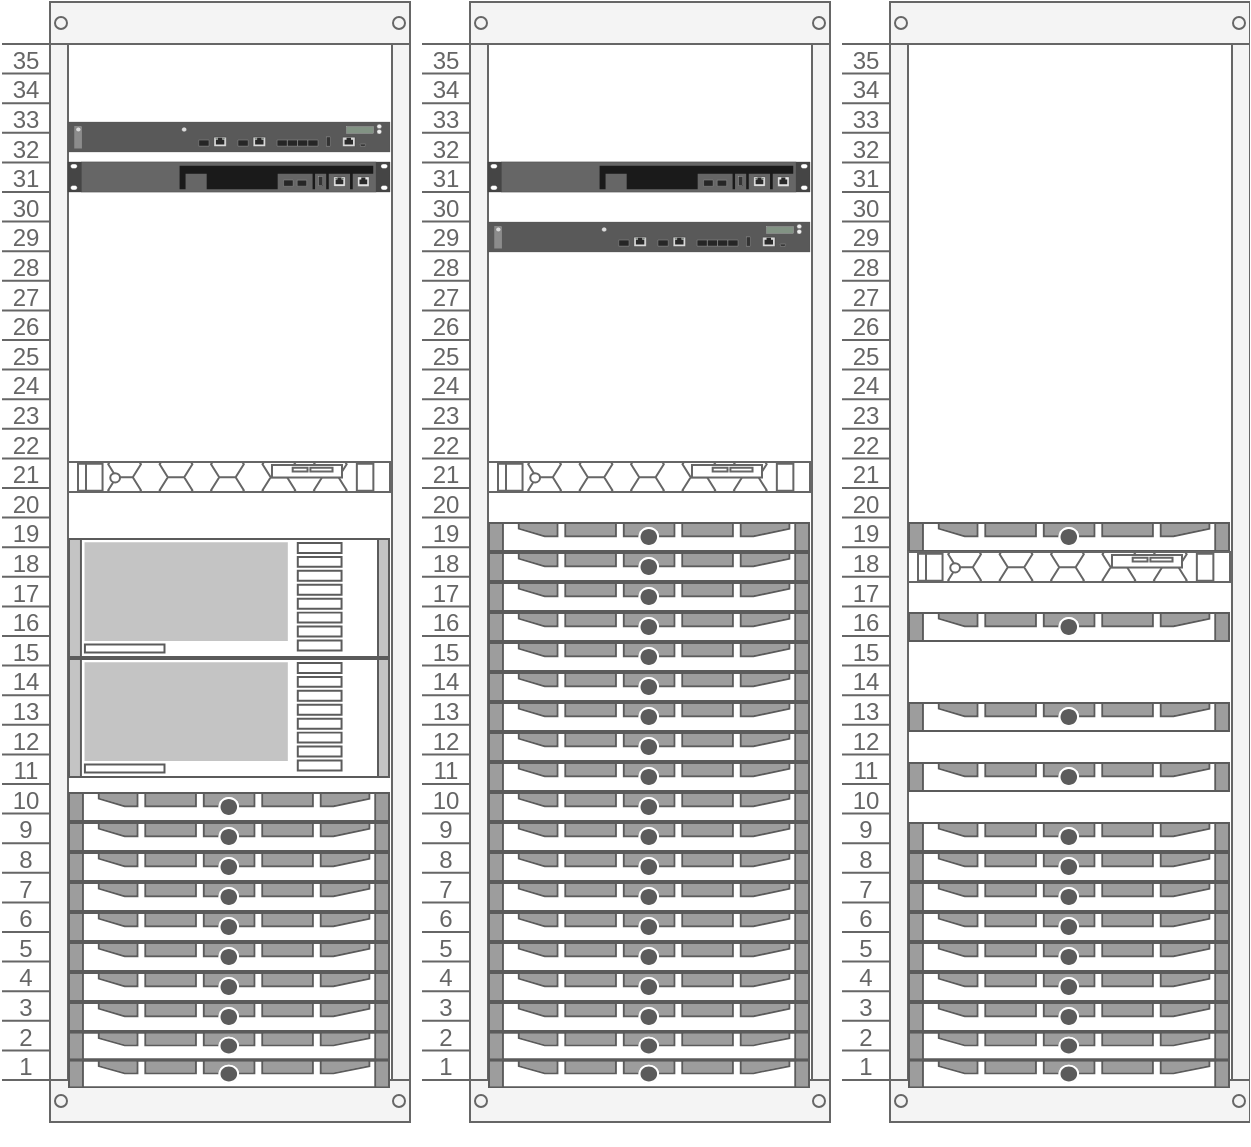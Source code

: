 <mxfile version="20.2.8" type="device"><diagram id="B21st1OlzCJdoa5PMOJx" name="Page-1"><mxGraphModel dx="1570" dy="953" grid="1" gridSize="10" guides="1" tooltips="1" connect="1" arrows="1" fold="1" page="1" pageScale="1" pageWidth="827" pageHeight="1169" math="0" shadow="0"><root><mxCell id="0"/><mxCell id="1" parent="0"/><mxCell id="0qYdTxWqN430-TEzSU1R-1" value="" style="strokeColor=#666666;html=1;verticalLabelPosition=bottom;labelBackgroundColor=#ffffff;verticalAlign=top;outlineConnect=0;shadow=0;dashed=0;shape=mxgraph.rackGeneral.rackCabinet;fillColor2=#f4f4f4;container=1;collapsible=0;childLayout=rack;allowGaps=1;marginLeft=33;marginRight=9;marginTop=21;marginBottom=22;textColor=#666666;numDisp=descend;unitNum=35;autosize=1;metaEdit=0;" parent="1" vertex="1"><mxGeometry x="30" y="150" width="203" height="571" as="geometry"/></mxCell><mxCell id="Z4-qC2GuYI4bvP1Sg_5x-26" value="" style="html=1;verticalLabelPosition=bottom;verticalAlign=top;outlineConnect=0;shadow=0;dashed=0;shape=mxgraph.rack.hpe_aruba.gateways_controllers.aruba_7210_mobility_controller_front;" vertex="1" parent="0qYdTxWqN430-TEzSU1R-1"><mxGeometry x="33" y="60" width="161" height="15" as="geometry"/></mxCell><mxCell id="Z4-qC2GuYI4bvP1Sg_5x-25" value="" style="html=1;verticalLabelPosition=bottom;verticalAlign=top;outlineConnect=0;shadow=0;dashed=0;shape=mxgraph.rack.hpe_aruba.gateways_controllers.aruba_mobility_master_5k_front;" vertex="1" parent="0qYdTxWqN430-TEzSU1R-1"><mxGeometry x="33" y="80" width="161" height="15" as="geometry"/></mxCell><mxCell id="Z4-qC2GuYI4bvP1Sg_5x-21" value="" style="strokeColor=#666666;html=1;labelPosition=right;align=left;spacingLeft=15;shadow=0;dashed=0;outlineConnect=0;shape=mxgraph.rack.dell.poweredge_r6525;" vertex="1" parent="0qYdTxWqN430-TEzSU1R-1"><mxGeometry x="33" y="230" width="161" height="15" as="geometry"/></mxCell><mxCell id="Z4-qC2GuYI4bvP1Sg_5x-74" value="" style="shape=mxgraph.rack.ibm.ibm_x3950_x5;html=1;labelPosition=right;align=left;spacingLeft=15;dashed=0;shadow=0;fillColor=#ffffff;" vertex="1" parent="0qYdTxWqN430-TEzSU1R-1"><mxGeometry x="33" y="268" width="161" height="60" as="geometry"/></mxCell><mxCell id="Z4-qC2GuYI4bvP1Sg_5x-73" value="" style="shape=mxgraph.rack.ibm.ibm_x3950_x5;html=1;labelPosition=right;align=left;spacingLeft=15;dashed=0;shadow=0;fillColor=#ffffff;" vertex="1" parent="0qYdTxWqN430-TEzSU1R-1"><mxGeometry x="33" y="328" width="161" height="60" as="geometry"/></mxCell><mxCell id="Z4-qC2GuYI4bvP1Sg_5x-10" value="" style="strokeColor=#666666;html=1;labelPosition=right;align=left;spacingLeft=15;shadow=0;dashed=0;outlineConnect=0;shape=mxgraph.rack.dell.poweredge_630;" vertex="1" parent="0qYdTxWqN430-TEzSU1R-1"><mxGeometry x="33" y="395" width="161" height="15" as="geometry"/></mxCell><mxCell id="Z4-qC2GuYI4bvP1Sg_5x-11" value="" style="strokeColor=#666666;html=1;labelPosition=right;align=left;spacingLeft=15;shadow=0;dashed=0;outlineConnect=0;shape=mxgraph.rack.dell.poweredge_630;" vertex="1" parent="0qYdTxWqN430-TEzSU1R-1"><mxGeometry x="33" y="410" width="161" height="15" as="geometry"/></mxCell><mxCell id="Z4-qC2GuYI4bvP1Sg_5x-12" value="" style="strokeColor=#666666;html=1;labelPosition=right;align=left;spacingLeft=15;shadow=0;dashed=0;outlineConnect=0;shape=mxgraph.rack.dell.poweredge_630;" vertex="1" parent="0qYdTxWqN430-TEzSU1R-1"><mxGeometry x="33" y="425" width="161" height="15" as="geometry"/></mxCell><mxCell id="Z4-qC2GuYI4bvP1Sg_5x-13" value="" style="strokeColor=#666666;html=1;labelPosition=right;align=left;spacingLeft=15;shadow=0;dashed=0;outlineConnect=0;shape=mxgraph.rack.dell.poweredge_630;" vertex="1" parent="0qYdTxWqN430-TEzSU1R-1"><mxGeometry x="33" y="440" width="161" height="15" as="geometry"/></mxCell><mxCell id="Z4-qC2GuYI4bvP1Sg_5x-14" value="" style="strokeColor=#666666;html=1;labelPosition=right;align=left;spacingLeft=15;shadow=0;dashed=0;outlineConnect=0;shape=mxgraph.rack.dell.poweredge_630;" vertex="1" parent="0qYdTxWqN430-TEzSU1R-1"><mxGeometry x="33" y="455" width="161" height="15" as="geometry"/></mxCell><mxCell id="Z4-qC2GuYI4bvP1Sg_5x-15" value="" style="strokeColor=#666666;html=1;labelPosition=right;align=left;spacingLeft=15;shadow=0;dashed=0;outlineConnect=0;shape=mxgraph.rack.dell.poweredge_630;" vertex="1" parent="0qYdTxWqN430-TEzSU1R-1"><mxGeometry x="33" y="470" width="161" height="15" as="geometry"/></mxCell><mxCell id="Z4-qC2GuYI4bvP1Sg_5x-16" value="" style="strokeColor=#666666;html=1;labelPosition=right;align=left;spacingLeft=15;shadow=0;dashed=0;outlineConnect=0;shape=mxgraph.rack.dell.poweredge_630;" vertex="1" parent="0qYdTxWqN430-TEzSU1R-1"><mxGeometry x="33" y="485" width="161" height="15" as="geometry"/></mxCell><mxCell id="Z4-qC2GuYI4bvP1Sg_5x-17" value="" style="strokeColor=#666666;html=1;labelPosition=right;align=left;spacingLeft=15;shadow=0;dashed=0;outlineConnect=0;shape=mxgraph.rack.dell.poweredge_630;" vertex="1" parent="0qYdTxWqN430-TEzSU1R-1"><mxGeometry x="33" y="500" width="161" height="15" as="geometry"/></mxCell><mxCell id="Z4-qC2GuYI4bvP1Sg_5x-18" value="" style="strokeColor=#666666;html=1;labelPosition=right;align=left;spacingLeft=15;shadow=0;dashed=0;outlineConnect=0;shape=mxgraph.rack.dell.poweredge_630;" vertex="1" parent="0qYdTxWqN430-TEzSU1R-1"><mxGeometry x="33" y="515" width="161" height="14" as="geometry"/></mxCell><mxCell id="Z4-qC2GuYI4bvP1Sg_5x-19" value="" style="strokeColor=#666666;html=1;labelPosition=right;align=left;spacingLeft=15;shadow=0;dashed=0;outlineConnect=0;shape=mxgraph.rack.dell.poweredge_630;" vertex="1" parent="0qYdTxWqN430-TEzSU1R-1"><mxGeometry x="33" y="529" width="161" height="14" as="geometry"/></mxCell><mxCell id="Z4-qC2GuYI4bvP1Sg_5x-27" value="" style="strokeColor=#666666;html=1;verticalLabelPosition=bottom;labelBackgroundColor=#ffffff;verticalAlign=top;outlineConnect=0;shadow=0;dashed=0;shape=mxgraph.rackGeneral.rackCabinet;fillColor2=#f4f4f4;container=1;collapsible=0;childLayout=rack;allowGaps=1;marginLeft=33;marginRight=9;marginTop=21;marginBottom=22;textColor=#666666;numDisp=descend;unitNum=35;autosize=1;metaEdit=0;" vertex="1" parent="1"><mxGeometry x="240" y="150" width="203" height="571" as="geometry"/></mxCell><mxCell id="Z4-qC2GuYI4bvP1Sg_5x-28" value="" style="html=1;verticalLabelPosition=bottom;verticalAlign=top;outlineConnect=0;shadow=0;dashed=0;shape=mxgraph.rack.hpe_aruba.gateways_controllers.aruba_mobility_master_5k_front;" vertex="1" parent="Z4-qC2GuYI4bvP1Sg_5x-27"><mxGeometry x="33" y="80" width="161" height="15" as="geometry"/></mxCell><mxCell id="Z4-qC2GuYI4bvP1Sg_5x-29" value="" style="html=1;verticalLabelPosition=bottom;verticalAlign=top;outlineConnect=0;shadow=0;dashed=0;shape=mxgraph.rack.hpe_aruba.gateways_controllers.aruba_7210_mobility_controller_front;" vertex="1" parent="Z4-qC2GuYI4bvP1Sg_5x-27"><mxGeometry x="33" y="110" width="161" height="15" as="geometry"/></mxCell><mxCell id="Z4-qC2GuYI4bvP1Sg_5x-30" value="" style="strokeColor=#666666;html=1;labelPosition=right;align=left;spacingLeft=15;shadow=0;dashed=0;outlineConnect=0;shape=mxgraph.rack.dell.poweredge_r6525;" vertex="1" parent="Z4-qC2GuYI4bvP1Sg_5x-27"><mxGeometry x="33" y="230" width="161" height="15" as="geometry"/></mxCell><mxCell id="Z4-qC2GuYI4bvP1Sg_5x-31" value="" style="strokeColor=#666666;html=1;labelPosition=right;align=left;spacingLeft=15;shadow=0;dashed=0;outlineConnect=0;shape=mxgraph.rack.dell.poweredge_630;" vertex="1" parent="Z4-qC2GuYI4bvP1Sg_5x-27"><mxGeometry x="33" y="260" width="161" height="15" as="geometry"/></mxCell><mxCell id="Z4-qC2GuYI4bvP1Sg_5x-32" value="" style="strokeColor=#666666;html=1;labelPosition=right;align=left;spacingLeft=15;shadow=0;dashed=0;outlineConnect=0;shape=mxgraph.rack.dell.poweredge_630;" vertex="1" parent="Z4-qC2GuYI4bvP1Sg_5x-27"><mxGeometry x="33" y="275" width="161" height="15" as="geometry"/></mxCell><mxCell id="Z4-qC2GuYI4bvP1Sg_5x-33" value="" style="strokeColor=#666666;html=1;labelPosition=right;align=left;spacingLeft=15;shadow=0;dashed=0;outlineConnect=0;shape=mxgraph.rack.dell.poweredge_630;" vertex="1" parent="Z4-qC2GuYI4bvP1Sg_5x-27"><mxGeometry x="33" y="290" width="161" height="15" as="geometry"/></mxCell><mxCell id="Z4-qC2GuYI4bvP1Sg_5x-34" value="" style="strokeColor=#666666;html=1;labelPosition=right;align=left;spacingLeft=15;shadow=0;dashed=0;outlineConnect=0;shape=mxgraph.rack.dell.poweredge_630;" vertex="1" parent="Z4-qC2GuYI4bvP1Sg_5x-27"><mxGeometry x="33" y="305" width="161" height="15" as="geometry"/></mxCell><mxCell id="Z4-qC2GuYI4bvP1Sg_5x-35" value="" style="strokeColor=#666666;html=1;labelPosition=right;align=left;spacingLeft=15;shadow=0;dashed=0;outlineConnect=0;shape=mxgraph.rack.dell.poweredge_630;" vertex="1" parent="Z4-qC2GuYI4bvP1Sg_5x-27"><mxGeometry x="33" y="320" width="161" height="15" as="geometry"/></mxCell><mxCell id="Z4-qC2GuYI4bvP1Sg_5x-36" value="" style="strokeColor=#666666;html=1;labelPosition=right;align=left;spacingLeft=15;shadow=0;dashed=0;outlineConnect=0;shape=mxgraph.rack.dell.poweredge_630;" vertex="1" parent="Z4-qC2GuYI4bvP1Sg_5x-27"><mxGeometry x="33" y="335" width="161" height="15" as="geometry"/></mxCell><mxCell id="Z4-qC2GuYI4bvP1Sg_5x-37" value="" style="strokeColor=#666666;html=1;labelPosition=right;align=left;spacingLeft=15;shadow=0;dashed=0;outlineConnect=0;shape=mxgraph.rack.dell.poweredge_630;" vertex="1" parent="Z4-qC2GuYI4bvP1Sg_5x-27"><mxGeometry x="33" y="350" width="161" height="15" as="geometry"/></mxCell><mxCell id="Z4-qC2GuYI4bvP1Sg_5x-38" value="" style="strokeColor=#666666;html=1;labelPosition=right;align=left;spacingLeft=15;shadow=0;dashed=0;outlineConnect=0;shape=mxgraph.rack.dell.poweredge_630;" vertex="1" parent="Z4-qC2GuYI4bvP1Sg_5x-27"><mxGeometry x="33" y="365" width="161" height="15" as="geometry"/></mxCell><mxCell id="Z4-qC2GuYI4bvP1Sg_5x-39" value="" style="strokeColor=#666666;html=1;labelPosition=right;align=left;spacingLeft=15;shadow=0;dashed=0;outlineConnect=0;shape=mxgraph.rack.dell.poweredge_630;" vertex="1" parent="Z4-qC2GuYI4bvP1Sg_5x-27"><mxGeometry x="33" y="380" width="161" height="15" as="geometry"/></mxCell><mxCell id="Z4-qC2GuYI4bvP1Sg_5x-40" value="" style="strokeColor=#666666;html=1;labelPosition=right;align=left;spacingLeft=15;shadow=0;dashed=0;outlineConnect=0;shape=mxgraph.rack.dell.poweredge_630;" vertex="1" parent="Z4-qC2GuYI4bvP1Sg_5x-27"><mxGeometry x="33" y="395" width="161" height="15" as="geometry"/></mxCell><mxCell id="Z4-qC2GuYI4bvP1Sg_5x-41" value="" style="strokeColor=#666666;html=1;labelPosition=right;align=left;spacingLeft=15;shadow=0;dashed=0;outlineConnect=0;shape=mxgraph.rack.dell.poweredge_630;" vertex="1" parent="Z4-qC2GuYI4bvP1Sg_5x-27"><mxGeometry x="33" y="410" width="161" height="15" as="geometry"/></mxCell><mxCell id="Z4-qC2GuYI4bvP1Sg_5x-42" value="" style="strokeColor=#666666;html=1;labelPosition=right;align=left;spacingLeft=15;shadow=0;dashed=0;outlineConnect=0;shape=mxgraph.rack.dell.poweredge_630;" vertex="1" parent="Z4-qC2GuYI4bvP1Sg_5x-27"><mxGeometry x="33" y="425" width="161" height="15" as="geometry"/></mxCell><mxCell id="Z4-qC2GuYI4bvP1Sg_5x-43" value="" style="strokeColor=#666666;html=1;labelPosition=right;align=left;spacingLeft=15;shadow=0;dashed=0;outlineConnect=0;shape=mxgraph.rack.dell.poweredge_630;" vertex="1" parent="Z4-qC2GuYI4bvP1Sg_5x-27"><mxGeometry x="33" y="440" width="161" height="15" as="geometry"/></mxCell><mxCell id="Z4-qC2GuYI4bvP1Sg_5x-44" value="" style="strokeColor=#666666;html=1;labelPosition=right;align=left;spacingLeft=15;shadow=0;dashed=0;outlineConnect=0;shape=mxgraph.rack.dell.poweredge_630;" vertex="1" parent="Z4-qC2GuYI4bvP1Sg_5x-27"><mxGeometry x="33" y="455" width="161" height="15" as="geometry"/></mxCell><mxCell id="Z4-qC2GuYI4bvP1Sg_5x-45" value="" style="strokeColor=#666666;html=1;labelPosition=right;align=left;spacingLeft=15;shadow=0;dashed=0;outlineConnect=0;shape=mxgraph.rack.dell.poweredge_630;" vertex="1" parent="Z4-qC2GuYI4bvP1Sg_5x-27"><mxGeometry x="33" y="470" width="161" height="15" as="geometry"/></mxCell><mxCell id="Z4-qC2GuYI4bvP1Sg_5x-46" value="" style="strokeColor=#666666;html=1;labelPosition=right;align=left;spacingLeft=15;shadow=0;dashed=0;outlineConnect=0;shape=mxgraph.rack.dell.poweredge_630;" vertex="1" parent="Z4-qC2GuYI4bvP1Sg_5x-27"><mxGeometry x="33" y="485" width="161" height="15" as="geometry"/></mxCell><mxCell id="Z4-qC2GuYI4bvP1Sg_5x-47" value="" style="strokeColor=#666666;html=1;labelPosition=right;align=left;spacingLeft=15;shadow=0;dashed=0;outlineConnect=0;shape=mxgraph.rack.dell.poweredge_630;" vertex="1" parent="Z4-qC2GuYI4bvP1Sg_5x-27"><mxGeometry x="33" y="500" width="161" height="15" as="geometry"/></mxCell><mxCell id="Z4-qC2GuYI4bvP1Sg_5x-48" value="" style="strokeColor=#666666;html=1;labelPosition=right;align=left;spacingLeft=15;shadow=0;dashed=0;outlineConnect=0;shape=mxgraph.rack.dell.poweredge_630;" vertex="1" parent="Z4-qC2GuYI4bvP1Sg_5x-27"><mxGeometry x="33" y="515" width="161" height="14" as="geometry"/></mxCell><mxCell id="Z4-qC2GuYI4bvP1Sg_5x-49" value="" style="strokeColor=#666666;html=1;labelPosition=right;align=left;spacingLeft=15;shadow=0;dashed=0;outlineConnect=0;shape=mxgraph.rack.dell.poweredge_630;" vertex="1" parent="Z4-qC2GuYI4bvP1Sg_5x-27"><mxGeometry x="33" y="529" width="161" height="14" as="geometry"/></mxCell><mxCell id="Z4-qC2GuYI4bvP1Sg_5x-50" value="" style="strokeColor=#666666;html=1;verticalLabelPosition=bottom;labelBackgroundColor=#ffffff;verticalAlign=top;outlineConnect=0;shadow=0;dashed=0;shape=mxgraph.rackGeneral.rackCabinet;fillColor2=#f4f4f4;container=1;collapsible=0;childLayout=rack;allowGaps=1;marginLeft=33;marginRight=9;marginTop=21;marginBottom=22;textColor=#666666;numDisp=descend;unitNum=35;autosize=1;metaEdit=0;" vertex="1" parent="1"><mxGeometry x="450" y="150" width="203" height="571" as="geometry"/></mxCell><mxCell id="Z4-qC2GuYI4bvP1Sg_5x-54" value="" style="strokeColor=#666666;html=1;labelPosition=right;align=left;spacingLeft=15;shadow=0;dashed=0;outlineConnect=0;shape=mxgraph.rack.dell.poweredge_630;" vertex="1" parent="Z4-qC2GuYI4bvP1Sg_5x-50"><mxGeometry x="33" y="260" width="161" height="15" as="geometry"/></mxCell><mxCell id="Z4-qC2GuYI4bvP1Sg_5x-53" value="" style="strokeColor=#666666;html=1;labelPosition=right;align=left;spacingLeft=15;shadow=0;dashed=0;outlineConnect=0;shape=mxgraph.rack.dell.poweredge_r6525;" vertex="1" parent="Z4-qC2GuYI4bvP1Sg_5x-50"><mxGeometry x="33" y="275" width="161" height="15" as="geometry"/></mxCell><mxCell id="Z4-qC2GuYI4bvP1Sg_5x-57" value="" style="strokeColor=#666666;html=1;labelPosition=right;align=left;spacingLeft=15;shadow=0;dashed=0;outlineConnect=0;shape=mxgraph.rack.dell.poweredge_630;" vertex="1" parent="Z4-qC2GuYI4bvP1Sg_5x-50"><mxGeometry x="33" y="305" width="161" height="15" as="geometry"/></mxCell><mxCell id="Z4-qC2GuYI4bvP1Sg_5x-60" value="" style="strokeColor=#666666;html=1;labelPosition=right;align=left;spacingLeft=15;shadow=0;dashed=0;outlineConnect=0;shape=mxgraph.rack.dell.poweredge_630;" vertex="1" parent="Z4-qC2GuYI4bvP1Sg_5x-50"><mxGeometry x="33" y="350" width="161" height="15" as="geometry"/></mxCell><mxCell id="Z4-qC2GuYI4bvP1Sg_5x-62" value="" style="strokeColor=#666666;html=1;labelPosition=right;align=left;spacingLeft=15;shadow=0;dashed=0;outlineConnect=0;shape=mxgraph.rack.dell.poweredge_630;" vertex="1" parent="Z4-qC2GuYI4bvP1Sg_5x-50"><mxGeometry x="33" y="380" width="161" height="15" as="geometry"/></mxCell><mxCell id="Z4-qC2GuYI4bvP1Sg_5x-64" value="" style="strokeColor=#666666;html=1;labelPosition=right;align=left;spacingLeft=15;shadow=0;dashed=0;outlineConnect=0;shape=mxgraph.rack.dell.poweredge_630;" vertex="1" parent="Z4-qC2GuYI4bvP1Sg_5x-50"><mxGeometry x="33" y="410" width="161" height="15" as="geometry"/></mxCell><mxCell id="Z4-qC2GuYI4bvP1Sg_5x-65" value="" style="strokeColor=#666666;html=1;labelPosition=right;align=left;spacingLeft=15;shadow=0;dashed=0;outlineConnect=0;shape=mxgraph.rack.dell.poweredge_630;" vertex="1" parent="Z4-qC2GuYI4bvP1Sg_5x-50"><mxGeometry x="33" y="425" width="161" height="15" as="geometry"/></mxCell><mxCell id="Z4-qC2GuYI4bvP1Sg_5x-66" value="" style="strokeColor=#666666;html=1;labelPosition=right;align=left;spacingLeft=15;shadow=0;dashed=0;outlineConnect=0;shape=mxgraph.rack.dell.poweredge_630;" vertex="1" parent="Z4-qC2GuYI4bvP1Sg_5x-50"><mxGeometry x="33" y="440" width="161" height="15" as="geometry"/></mxCell><mxCell id="Z4-qC2GuYI4bvP1Sg_5x-67" value="" style="strokeColor=#666666;html=1;labelPosition=right;align=left;spacingLeft=15;shadow=0;dashed=0;outlineConnect=0;shape=mxgraph.rack.dell.poweredge_630;" vertex="1" parent="Z4-qC2GuYI4bvP1Sg_5x-50"><mxGeometry x="33" y="455" width="161" height="15" as="geometry"/></mxCell><mxCell id="Z4-qC2GuYI4bvP1Sg_5x-68" value="" style="strokeColor=#666666;html=1;labelPosition=right;align=left;spacingLeft=15;shadow=0;dashed=0;outlineConnect=0;shape=mxgraph.rack.dell.poweredge_630;" vertex="1" parent="Z4-qC2GuYI4bvP1Sg_5x-50"><mxGeometry x="33" y="470" width="161" height="15" as="geometry"/></mxCell><mxCell id="Z4-qC2GuYI4bvP1Sg_5x-69" value="" style="strokeColor=#666666;html=1;labelPosition=right;align=left;spacingLeft=15;shadow=0;dashed=0;outlineConnect=0;shape=mxgraph.rack.dell.poweredge_630;" vertex="1" parent="Z4-qC2GuYI4bvP1Sg_5x-50"><mxGeometry x="33" y="485" width="161" height="15" as="geometry"/></mxCell><mxCell id="Z4-qC2GuYI4bvP1Sg_5x-70" value="" style="strokeColor=#666666;html=1;labelPosition=right;align=left;spacingLeft=15;shadow=0;dashed=0;outlineConnect=0;shape=mxgraph.rack.dell.poweredge_630;" vertex="1" parent="Z4-qC2GuYI4bvP1Sg_5x-50"><mxGeometry x="33" y="500" width="161" height="15" as="geometry"/></mxCell><mxCell id="Z4-qC2GuYI4bvP1Sg_5x-71" value="" style="strokeColor=#666666;html=1;labelPosition=right;align=left;spacingLeft=15;shadow=0;dashed=0;outlineConnect=0;shape=mxgraph.rack.dell.poweredge_630;" vertex="1" parent="Z4-qC2GuYI4bvP1Sg_5x-50"><mxGeometry x="33" y="515" width="161" height="14" as="geometry"/></mxCell><mxCell id="Z4-qC2GuYI4bvP1Sg_5x-72" value="" style="strokeColor=#666666;html=1;labelPosition=right;align=left;spacingLeft=15;shadow=0;dashed=0;outlineConnect=0;shape=mxgraph.rack.dell.poweredge_630;" vertex="1" parent="Z4-qC2GuYI4bvP1Sg_5x-50"><mxGeometry x="33" y="529" width="161" height="14" as="geometry"/></mxCell></root></mxGraphModel></diagram></mxfile>